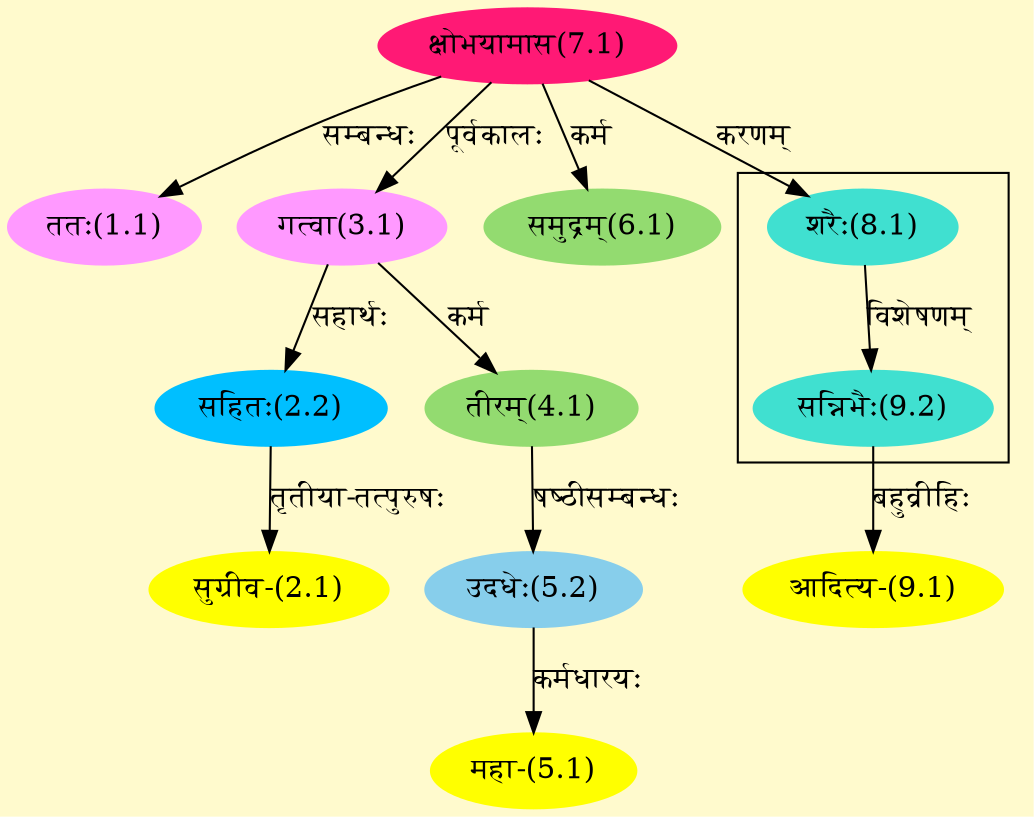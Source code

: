 digraph G{
rankdir=BT;
 compound=true;
 bgcolor="lemonchiffon1";

subgraph cluster_1{
Node9_2 [style=filled, color="#40E0D0" label = "सन्निभैः(9.2)"]
Node8_1 [style=filled, color="#40E0D0" label = "शरैः(8.1)"]

}
Node1_1 [style=filled, color="#FF99FF" label = "ततः(1.1)"]
Node7_1 [style=filled, color="#FF1975" label = "क्षोभयामास(7.1)"]
Node2_1 [style=filled, color="#FFFF00" label = "सुग्रीव-(2.1)"]
Node2_2 [style=filled, color="#00BFFF" label = "सहितः(2.2)"]
Node3_1 [style=filled, color="#FF99FF" label = "गत्वा(3.1)"]
Node4_1 [style=filled, color="#93DB70" label = "तीरम्(4.1)"]
Node5_1 [style=filled, color="#FFFF00" label = "महा-(5.1)"]
Node5_2 [style=filled, color="#87CEEB" label = "उदधेः(5.2)"]
Node6_1 [style=filled, color="#93DB70" label = "समुद्रम्(6.1)"]
Node [style=filled, color="" label = "()"]
Node8_1 [style=filled, color="#40E0D0" label = "शरैः(8.1)"]
Node9_1 [style=filled, color="#FFFF00" label = "आदित्य-(9.1)"]
Node9_2 [style=filled, color="#40E0D0" label = "सन्निभैः(9.2)"]
/* Start of Relations section */

Node1_1 -> Node7_1 [  label="सम्बन्धः"  dir="back" ]
Node2_1 -> Node2_2 [  label="तृतीया-तत्पुरुषः"  dir="back" ]
Node2_2 -> Node3_1 [  label="सहार्थः"  dir="back" ]
Node3_1 -> Node7_1 [  label="पूर्वकालः"  dir="back" ]
Node4_1 -> Node3_1 [  label="कर्म"  dir="back" ]
Node5_1 -> Node5_2 [  label="कर्मधारयः"  dir="back" ]
Node5_2 -> Node4_1 [  label="षष्ठीसम्बन्धः"  dir="back" ]
Node6_1 -> Node7_1 [  label="कर्म"  dir="back" ]
Node8_1 -> Node7_1 [  label="करणम्"  dir="back" ]
Node9_1 -> Node9_2 [  label="बहुव्रीहिः"  dir="back" ]
Node9_2 -> Node8_1 [  label="विशेषणम्"  dir="back" ]
}
